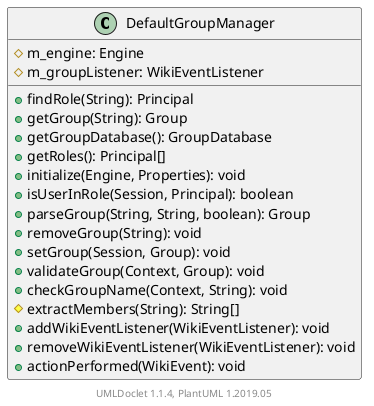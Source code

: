 @startuml

    class DefaultGroupManager [[DefaultGroupManager.html]] {
        #m_engine: Engine
        #m_groupListener: WikiEventListener
        +findRole(String): Principal
        +getGroup(String): Group
        +getGroupDatabase(): GroupDatabase
        +getRoles(): Principal[]
        +initialize(Engine, Properties): void
        +isUserInRole(Session, Principal): boolean
        +parseGroup(String, String, boolean): Group
        +removeGroup(String): void
        +setGroup(Session, Group): void
        +validateGroup(Context, Group): void
        +checkGroupName(Context, String): void
        #extractMembers(String): String[]
        +addWikiEventListener(WikiEventListener): void
        +removeWikiEventListener(WikiEventListener): void
        +actionPerformed(WikiEvent): void
    }


    center footer UMLDoclet 1.1.4, PlantUML 1.2019.05
@enduml
